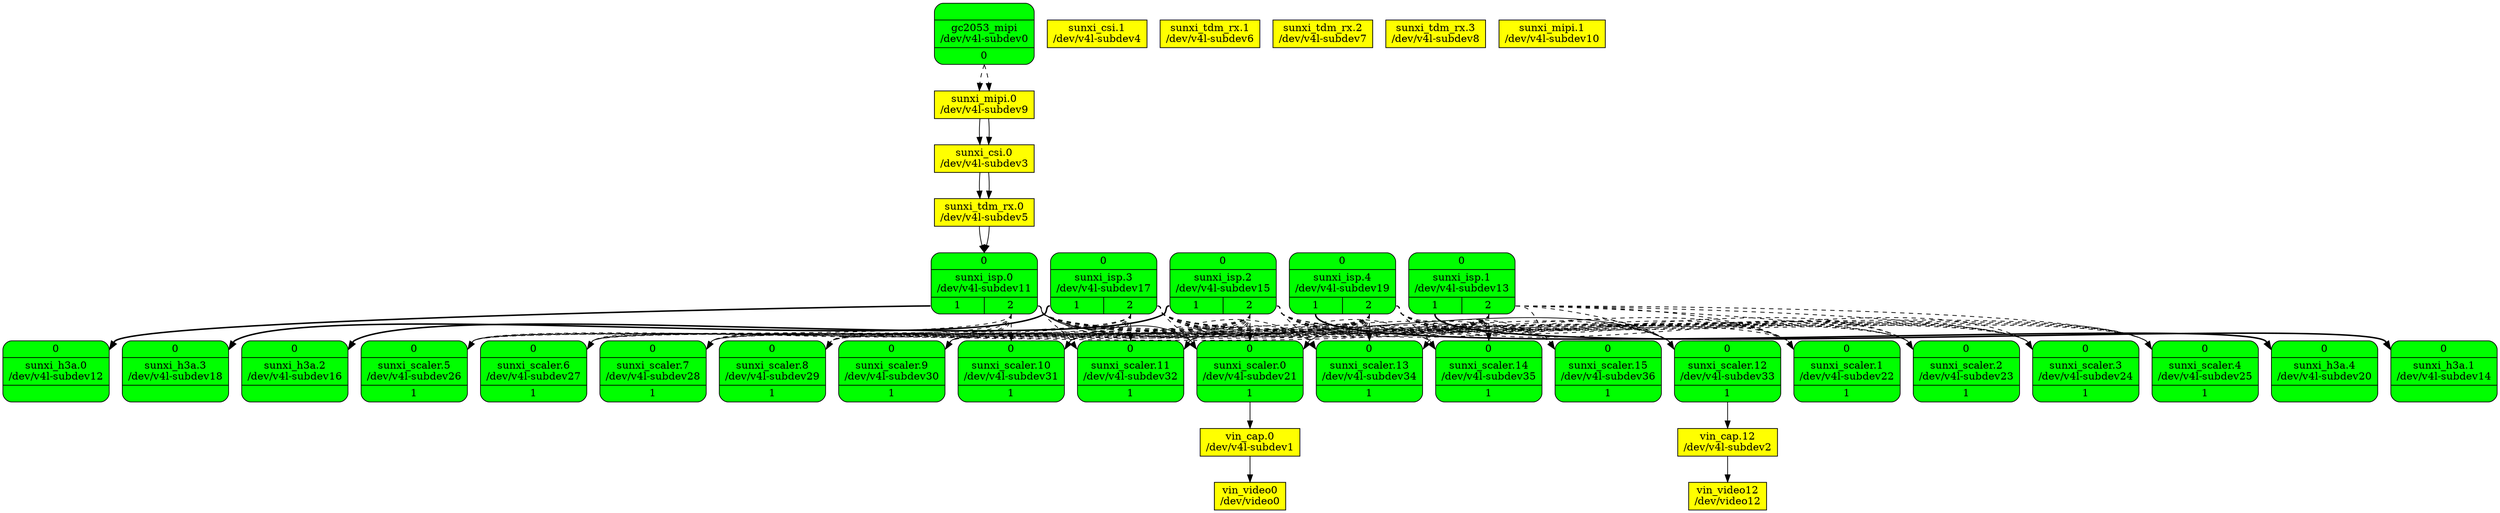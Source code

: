 digraph board {
	rankdir=TB
	n00000001 [label="{{} | gc2053_mipi\n/dev/v4l-subdev0 | {<port0> 0}}", shape=Mrecord, style=filled, fillcolor=green]
	n00000001:port0 -> n00000023 [style=dashed]
	n00000001:port0 -> n00000023 [style=dashed]
	n00000003 [label="vin_cap.0\n/dev/v4l-subdev1", shape=box, style=filled, fillcolor=yellow]
	n00000003 -> n00000006
	n00000006 [label="vin_video0\n/dev/video0", shape=box, style=filled, fillcolor=yellow]
	n0000000a [label="vin_cap.12\n/dev/v4l-subdev2", shape=box, style=filled, fillcolor=yellow]
	n0000000a -> n0000000d
	n0000000d [label="vin_video12\n/dev/video12", shape=box, style=filled, fillcolor=yellow]
	n00000011 [label="sunxi_csi.0\n/dev/v4l-subdev3", shape=box, style=filled, fillcolor=yellow]
	n00000011 -> n00000017
	n00000011 -> n00000017
	n00000014 [label="sunxi_csi.1\n/dev/v4l-subdev4", shape=box, style=filled, fillcolor=yellow]
	n00000017 [label="sunxi_tdm_rx.0\n/dev/v4l-subdev5", shape=box, style=filled, fillcolor=yellow]
	n00000017 -> n00000029:port0
	n00000017 -> n00000029:port0
	n0000001a [label="sunxi_tdm_rx.1\n/dev/v4l-subdev6", shape=box, style=filled, fillcolor=yellow]
	n0000001d [label="sunxi_tdm_rx.2\n/dev/v4l-subdev7", shape=box, style=filled, fillcolor=yellow]
	n00000020 [label="sunxi_tdm_rx.3\n/dev/v4l-subdev8", shape=box, style=filled, fillcolor=yellow]
	n00000023 [label="sunxi_mipi.0\n/dev/v4l-subdev9", shape=box, style=filled, fillcolor=yellow]
	n00000023 -> n00000011
	n00000023 -> n00000011
	n00000026 [label="sunxi_mipi.1\n/dev/v4l-subdev10", shape=box, style=filled, fillcolor=yellow]
	n00000029 [label="{{<port0> 0} | sunxi_isp.0\n/dev/v4l-subdev11 | {<port1> 1 | <port2> 2}}", shape=Mrecord, style=filled, fillcolor=green]
	n00000029:port1 -> n0000002d:port0 [style=bold]
	n00000029:port2 -> n00000047:port0
	n00000029:port2 -> n0000004a:port0 [style=dashed]
	n00000029:port2 -> n0000004d:port0 [style=dashed]
	n00000029:port2 -> n00000050:port0 [style=dashed]
	n00000029:port2 -> n00000053:port0 [style=dashed]
	n00000029:port2 -> n00000056:port0 [style=dashed]
	n00000029:port2 -> n00000059:port0 [style=dashed]
	n00000029:port2 -> n0000005c:port0 [style=dashed]
	n00000029:port2 -> n0000005f:port0 [style=dashed]
	n00000029:port2 -> n00000062:port0 [style=dashed]
	n00000029:port2 -> n00000065:port0 [style=dashed]
	n00000029:port2 -> n00000068:port0 [style=dashed]
	n00000029:port2 -> n0000006b:port0
	n00000029:port2 -> n0000006e:port0 [style=dashed]
	n00000029:port2 -> n00000071:port0 [style=dashed]
	n00000029:port2 -> n00000074:port0 [style=dashed]
	n0000002d [label="{{<port0> 0} | sunxi_h3a.0\n/dev/v4l-subdev12 | {}}", shape=Mrecord, style=filled, fillcolor=green]
	n0000002f [label="{{<port0> 0} | sunxi_isp.1\n/dev/v4l-subdev13 | {<port1> 1 | <port2> 2}}", shape=Mrecord, style=filled, fillcolor=green]
	n0000002f:port1 -> n00000033:port0 [style=bold]
	n0000002f:port2 -> n00000047:port0 [style=dashed]
	n0000002f:port2 -> n0000004a:port0 [style=dashed]
	n0000002f:port2 -> n0000004d:port0 [style=dashed]
	n0000002f:port2 -> n00000050:port0 [style=dashed]
	n0000002f:port2 -> n00000053:port0 [style=dashed]
	n0000002f:port2 -> n00000056:port0 [style=dashed]
	n0000002f:port2 -> n00000059:port0 [style=dashed]
	n0000002f:port2 -> n0000005c:port0 [style=dashed]
	n0000002f:port2 -> n0000005f:port0 [style=dashed]
	n0000002f:port2 -> n00000062:port0 [style=dashed]
	n0000002f:port2 -> n00000065:port0 [style=dashed]
	n0000002f:port2 -> n00000068:port0 [style=dashed]
	n0000002f:port2 -> n0000006b:port0 [style=dashed]
	n0000002f:port2 -> n0000006e:port0 [style=dashed]
	n0000002f:port2 -> n00000071:port0 [style=dashed]
	n0000002f:port2 -> n00000074:port0 [style=dashed]
	n00000033 [label="{{<port0> 0} | sunxi_h3a.1\n/dev/v4l-subdev14 | {}}", shape=Mrecord, style=filled, fillcolor=green]
	n00000035 [label="{{<port0> 0} | sunxi_isp.2\n/dev/v4l-subdev15 | {<port1> 1 | <port2> 2}}", shape=Mrecord, style=filled, fillcolor=green]
	n00000035:port1 -> n00000039:port0 [style=bold]
	n00000035:port2 -> n00000047:port0 [style=dashed]
	n00000035:port2 -> n0000004a:port0 [style=dashed]
	n00000035:port2 -> n0000004d:port0 [style=dashed]
	n00000035:port2 -> n00000050:port0 [style=dashed]
	n00000035:port2 -> n00000053:port0 [style=dashed]
	n00000035:port2 -> n00000056:port0 [style=dashed]
	n00000035:port2 -> n00000059:port0 [style=dashed]
	n00000035:port2 -> n0000005c:port0 [style=dashed]
	n00000035:port2 -> n0000005f:port0 [style=dashed]
	n00000035:port2 -> n00000062:port0 [style=dashed]
	n00000035:port2 -> n00000065:port0 [style=dashed]
	n00000035:port2 -> n00000068:port0 [style=dashed]
	n00000035:port2 -> n0000006b:port0 [style=dashed]
	n00000035:port2 -> n0000006e:port0 [style=dashed]
	n00000035:port2 -> n00000071:port0 [style=dashed]
	n00000035:port2 -> n00000074:port0 [style=dashed]
	n00000039 [label="{{<port0> 0} | sunxi_h3a.2\n/dev/v4l-subdev16 | {}}", shape=Mrecord, style=filled, fillcolor=green]
	n0000003b [label="{{<port0> 0} | sunxi_isp.3\n/dev/v4l-subdev17 | {<port1> 1 | <port2> 2}}", shape=Mrecord, style=filled, fillcolor=green]
	n0000003b:port1 -> n0000003f:port0 [style=bold]
	n0000003b:port2 -> n00000047:port0 [style=dashed]
	n0000003b:port2 -> n0000004a:port0 [style=dashed]
	n0000003b:port2 -> n0000004d:port0 [style=dashed]
	n0000003b:port2 -> n00000050:port0 [style=dashed]
	n0000003b:port2 -> n00000053:port0 [style=dashed]
	n0000003b:port2 -> n00000056:port0 [style=dashed]
	n0000003b:port2 -> n00000059:port0 [style=dashed]
	n0000003b:port2 -> n0000005c:port0 [style=dashed]
	n0000003b:port2 -> n0000005f:port0 [style=dashed]
	n0000003b:port2 -> n00000062:port0 [style=dashed]
	n0000003b:port2 -> n00000065:port0 [style=dashed]
	n0000003b:port2 -> n00000068:port0 [style=dashed]
	n0000003b:port2 -> n0000006b:port0 [style=dashed]
	n0000003b:port2 -> n0000006e:port0 [style=dashed]
	n0000003b:port2 -> n00000071:port0 [style=dashed]
	n0000003b:port2 -> n00000074:port0 [style=dashed]
	n0000003f [label="{{<port0> 0} | sunxi_h3a.3\n/dev/v4l-subdev18 | {}}", shape=Mrecord, style=filled, fillcolor=green]
	n00000041 [label="{{<port0> 0} | sunxi_isp.4\n/dev/v4l-subdev19 | {<port1> 1 | <port2> 2}}", shape=Mrecord, style=filled, fillcolor=green]
	n00000041:port1 -> n00000045:port0 [style=bold]
	n00000041:port2 -> n00000047:port0 [style=dashed]
	n00000041:port2 -> n0000004a:port0 [style=dashed]
	n00000041:port2 -> n0000004d:port0 [style=dashed]
	n00000041:port2 -> n00000050:port0 [style=dashed]
	n00000041:port2 -> n00000053:port0 [style=dashed]
	n00000041:port2 -> n00000056:port0 [style=dashed]
	n00000041:port2 -> n00000059:port0 [style=dashed]
	n00000041:port2 -> n0000005c:port0 [style=dashed]
	n00000041:port2 -> n0000005f:port0 [style=dashed]
	n00000041:port2 -> n00000062:port0 [style=dashed]
	n00000041:port2 -> n00000065:port0 [style=dashed]
	n00000041:port2 -> n00000068:port0 [style=dashed]
	n00000041:port2 -> n0000006b:port0 [style=dashed]
	n00000041:port2 -> n0000006e:port0 [style=dashed]
	n00000041:port2 -> n00000071:port0 [style=dashed]
	n00000041:port2 -> n00000074:port0 [style=dashed]
	n00000045 [label="{{<port0> 0} | sunxi_h3a.4\n/dev/v4l-subdev20 | {}}", shape=Mrecord, style=filled, fillcolor=green]
	n00000047 [label="{{<port0> 0} | sunxi_scaler.0\n/dev/v4l-subdev21 | {<port1> 1}}", shape=Mrecord, style=filled, fillcolor=green]
	n00000047:port1 -> n00000003
	n0000004a [label="{{<port0> 0} | sunxi_scaler.1\n/dev/v4l-subdev22 | {<port1> 1}}", shape=Mrecord, style=filled, fillcolor=green]
	n0000004d [label="{{<port0> 0} | sunxi_scaler.2\n/dev/v4l-subdev23 | {<port1> 1}}", shape=Mrecord, style=filled, fillcolor=green]
	n00000050 [label="{{<port0> 0} | sunxi_scaler.3\n/dev/v4l-subdev24 | {<port1> 1}}", shape=Mrecord, style=filled, fillcolor=green]
	n00000053 [label="{{<port0> 0} | sunxi_scaler.4\n/dev/v4l-subdev25 | {<port1> 1}}", shape=Mrecord, style=filled, fillcolor=green]
	n00000056 [label="{{<port0> 0} | sunxi_scaler.5\n/dev/v4l-subdev26 | {<port1> 1}}", shape=Mrecord, style=filled, fillcolor=green]
	n00000059 [label="{{<port0> 0} | sunxi_scaler.6\n/dev/v4l-subdev27 | {<port1> 1}}", shape=Mrecord, style=filled, fillcolor=green]
	n0000005c [label="{{<port0> 0} | sunxi_scaler.7\n/dev/v4l-subdev28 | {<port1> 1}}", shape=Mrecord, style=filled, fillcolor=green]
	n0000005f [label="{{<port0> 0} | sunxi_scaler.8\n/dev/v4l-subdev29 | {<port1> 1}}", shape=Mrecord, style=filled, fillcolor=green]
	n00000062 [label="{{<port0> 0} | sunxi_scaler.9\n/dev/v4l-subdev30 | {<port1> 1}}", shape=Mrecord, style=filled, fillcolor=green]
	n00000065 [label="{{<port0> 0} | sunxi_scaler.10\n/dev/v4l-subdev31 | {<port1> 1}}", shape=Mrecord, style=filled, fillcolor=green]
	n00000068 [label="{{<port0> 0} | sunxi_scaler.11\n/dev/v4l-subdev32 | {<port1> 1}}", shape=Mrecord, style=filled, fillcolor=green]
	n0000006b [label="{{<port0> 0} | sunxi_scaler.12\n/dev/v4l-subdev33 | {<port1> 1}}", shape=Mrecord, style=filled, fillcolor=green]
	n0000006b:port1 -> n0000000a
	n0000006e [label="{{<port0> 0} | sunxi_scaler.13\n/dev/v4l-subdev34 | {<port1> 1}}", shape=Mrecord, style=filled, fillcolor=green]
	n00000071 [label="{{<port0> 0} | sunxi_scaler.14\n/dev/v4l-subdev35 | {<port1> 1}}", shape=Mrecord, style=filled, fillcolor=green]
	n00000074 [label="{{<port0> 0} | sunxi_scaler.15\n/dev/v4l-subdev36 | {<port1> 1}}", shape=Mrecord, style=filled, fillcolor=green]
}
